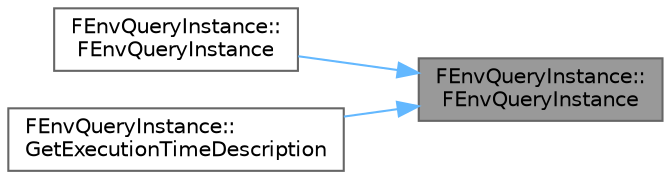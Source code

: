 digraph "FEnvQueryInstance::FEnvQueryInstance"
{
 // INTERACTIVE_SVG=YES
 // LATEX_PDF_SIZE
  bgcolor="transparent";
  edge [fontname=Helvetica,fontsize=10,labelfontname=Helvetica,labelfontsize=10];
  node [fontname=Helvetica,fontsize=10,shape=box,height=0.2,width=0.4];
  rankdir="RL";
  Node1 [id="Node000001",label="FEnvQueryInstance::\lFEnvQueryInstance",height=0.2,width=0.4,color="gray40", fillcolor="grey60", style="filled", fontcolor="black",tooltip=" "];
  Node1 -> Node2 [id="edge1_Node000001_Node000002",dir="back",color="steelblue1",style="solid",tooltip=" "];
  Node2 [id="Node000002",label="FEnvQueryInstance::\lFEnvQueryInstance",height=0.2,width=0.4,color="grey40", fillcolor="white", style="filled",URL="$db/d8f/structFEnvQueryInstance.html#a92f04cfc3f3dc6471dd1134ac220e091",tooltip=" "];
  Node1 -> Node3 [id="edge2_Node000001_Node000003",dir="back",color="steelblue1",style="solid",tooltip=" "];
  Node3 [id="Node000003",label="FEnvQueryInstance::\lGetExecutionTimeDescription",height=0.2,width=0.4,color="grey40", fillcolor="white", style="filled",URL="$db/d8f/structFEnvQueryInstance.html#a6962781e39467a9718b4cbab04a1f95c",tooltip="describe for logging purposes what the query spent time on"];
}
